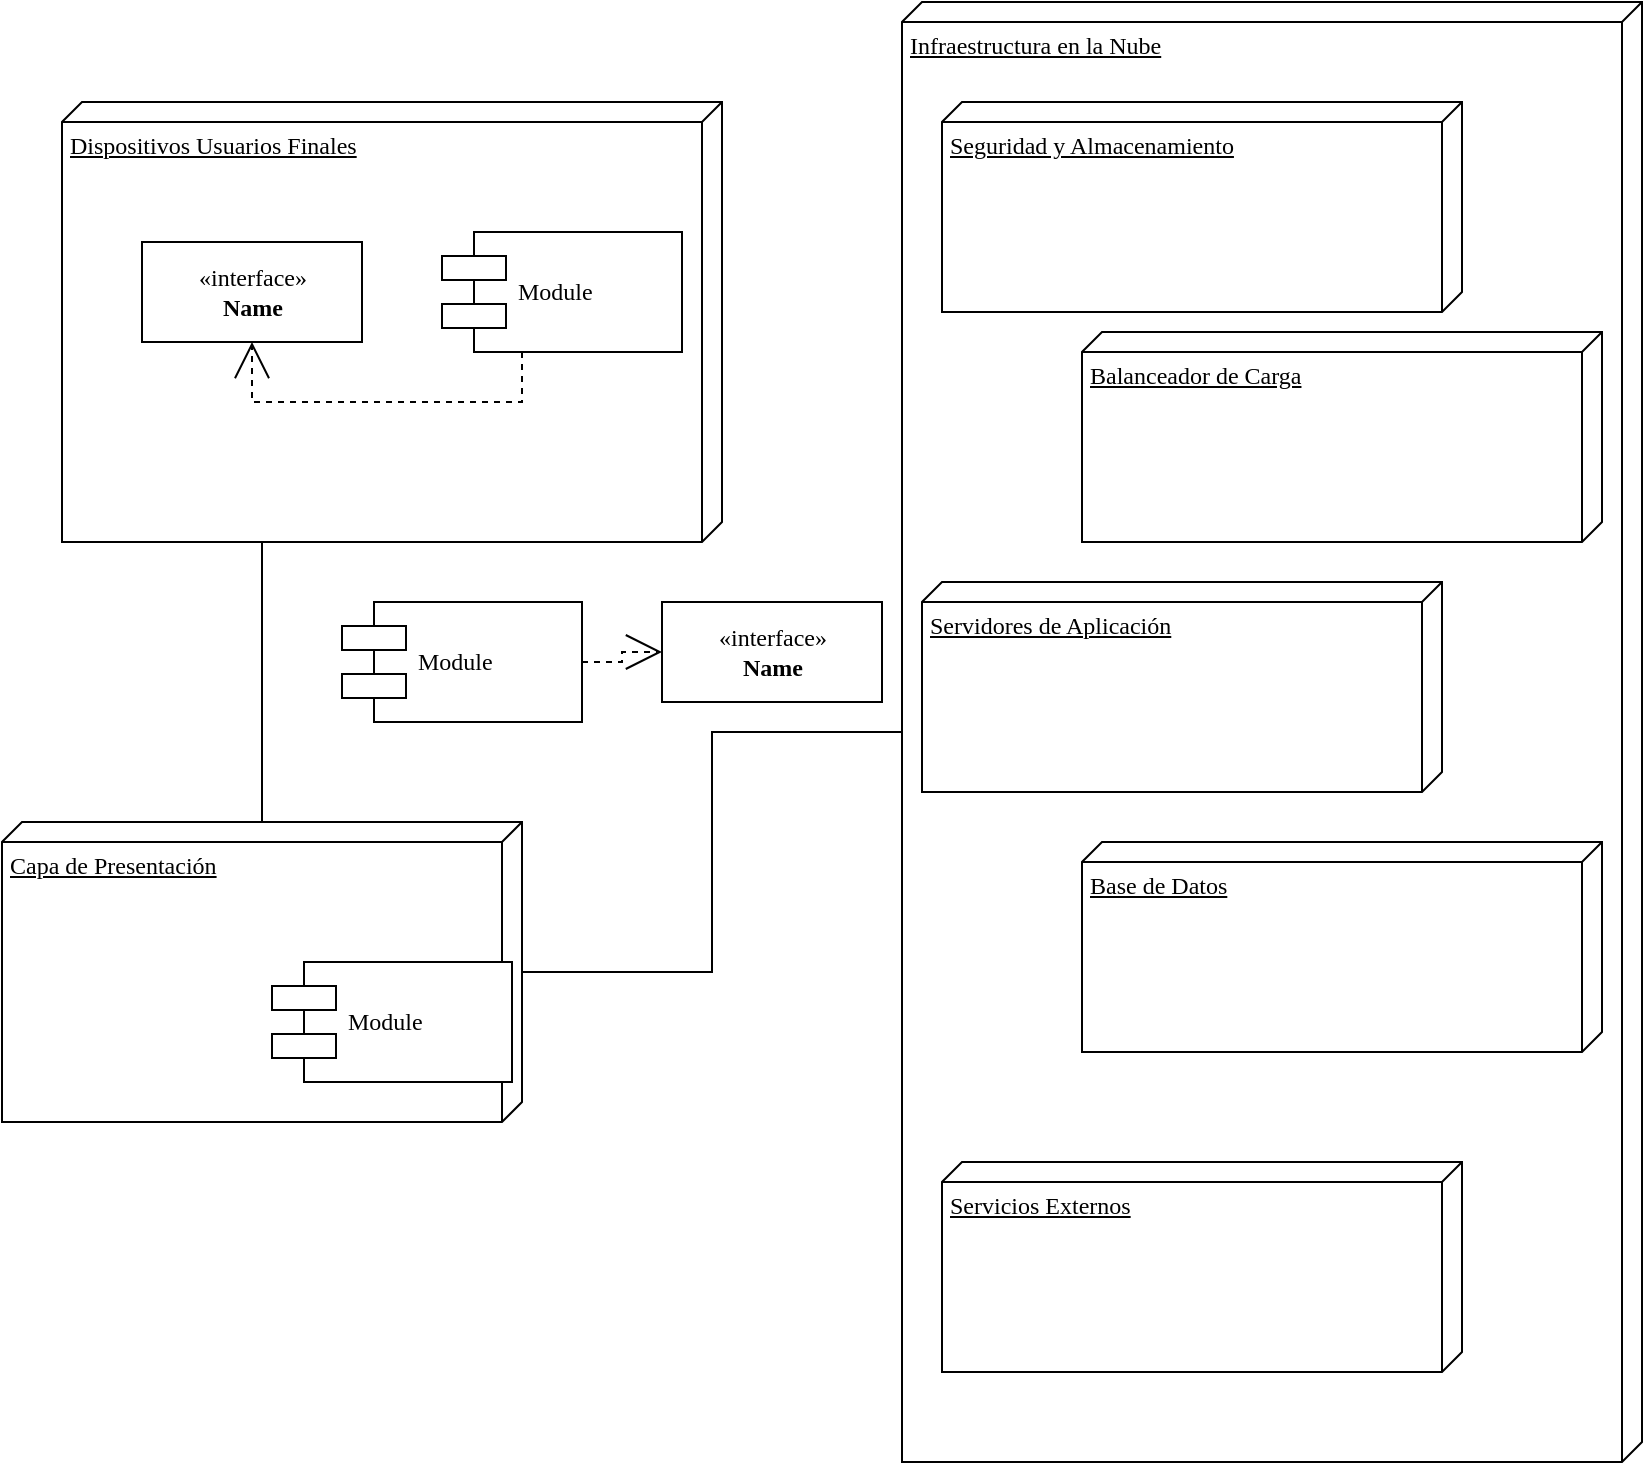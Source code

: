 <mxfile version="27.2.0" pages="2">
  <diagram name="Page-1" id="5f0bae14-7c28-e335-631c-24af17079c00">
    <mxGraphModel dx="861" dy="964" grid="1" gridSize="10" guides="1" tooltips="1" connect="1" arrows="1" fold="1" page="1" pageScale="1" pageWidth="1100" pageHeight="850" background="none" math="0" shadow="0">
      <root>
        <mxCell id="0" />
        <mxCell id="1" parent="0" />
        <mxCell id="39150e848f15840c-1" value="Dispositivos Usuarios Finales" style="verticalAlign=top;align=left;spacingTop=8;spacingLeft=2;spacingRight=12;shape=cube;size=10;direction=south;fontStyle=4;html=1;rounded=0;shadow=0;comic=0;labelBackgroundColor=none;strokeWidth=1;fontFamily=Verdana;fontSize=12" parent="1" vertex="1">
          <mxGeometry x="120" y="70" width="330" height="220" as="geometry" />
        </mxCell>
        <mxCell id="39150e848f15840c-2" value="Infraestructura en la Nube" style="verticalAlign=top;align=left;spacingTop=8;spacingLeft=2;spacingRight=12;shape=cube;size=10;direction=south;fontStyle=4;html=1;rounded=0;shadow=0;comic=0;labelBackgroundColor=none;strokeWidth=1;fontFamily=Verdana;fontSize=12" parent="1" vertex="1">
          <mxGeometry x="540" y="20" width="370" height="730" as="geometry" />
        </mxCell>
        <mxCell id="39150e848f15840c-3" value="Capa de Presentación" style="verticalAlign=top;align=left;spacingTop=8;spacingLeft=2;spacingRight=12;shape=cube;size=10;direction=south;fontStyle=4;html=1;rounded=0;shadow=0;comic=0;labelBackgroundColor=none;strokeWidth=1;fontFamily=Verdana;fontSize=12" parent="1" vertex="1">
          <mxGeometry x="90" y="430" width="260" height="150" as="geometry" />
        </mxCell>
        <mxCell id="39150e848f15840c-4" value="&amp;laquo;interface&amp;raquo;&lt;br&gt;&lt;b&gt;Name&lt;/b&gt;" style="html=1;rounded=0;shadow=0;comic=0;labelBackgroundColor=none;strokeWidth=1;fontFamily=Verdana;fontSize=12;align=center;" parent="1" vertex="1">
          <mxGeometry x="160" y="140" width="110" height="50" as="geometry" />
        </mxCell>
        <mxCell id="39150e848f15840c-5" value="Module" style="shape=component;align=left;spacingLeft=36;rounded=0;shadow=0;comic=0;labelBackgroundColor=none;strokeWidth=1;fontFamily=Verdana;fontSize=12;html=1;" parent="1" vertex="1">
          <mxGeometry x="310" y="135" width="120" height="60" as="geometry" />
        </mxCell>
        <mxCell id="39150e848f15840c-7" value="Module" style="shape=component;align=left;spacingLeft=36;rounded=0;shadow=0;comic=0;labelBackgroundColor=none;strokeWidth=1;fontFamily=Verdana;fontSize=12;html=1;" parent="1" vertex="1">
          <mxGeometry x="260" y="320" width="120" height="60" as="geometry" />
        </mxCell>
        <mxCell id="39150e848f15840c-8" value="&amp;laquo;interface&amp;raquo;&lt;br&gt;&lt;b&gt;Name&lt;/b&gt;" style="html=1;rounded=0;shadow=0;comic=0;labelBackgroundColor=none;strokeWidth=1;fontFamily=Verdana;fontSize=12;align=center;" parent="1" vertex="1">
          <mxGeometry x="420" y="320" width="110" height="50" as="geometry" />
        </mxCell>
        <mxCell id="39150e848f15840c-10" value="Module" style="shape=component;align=left;spacingLeft=36;rounded=0;shadow=0;comic=0;labelBackgroundColor=none;strokeWidth=1;fontFamily=Verdana;fontSize=12;html=1;" parent="1" vertex="1">
          <mxGeometry x="225" y="500" width="120" height="60" as="geometry" />
        </mxCell>
        <mxCell id="39150e848f15840c-15" style="edgeStyle=orthogonalEdgeStyle;rounded=0;html=1;labelBackgroundColor=none;startArrow=none;startFill=0;startSize=8;endArrow=open;endFill=0;endSize=16;fontFamily=Verdana;fontSize=12;dashed=1;" parent="1" source="39150e848f15840c-5" target="39150e848f15840c-4" edge="1">
          <mxGeometry relative="1" as="geometry">
            <Array as="points">
              <mxPoint x="350" y="220" />
              <mxPoint x="215" y="220" />
            </Array>
          </mxGeometry>
        </mxCell>
        <mxCell id="39150e848f15840c-16" style="edgeStyle=orthogonalEdgeStyle;rounded=0;html=1;dashed=1;labelBackgroundColor=none;startArrow=none;startFill=0;startSize=8;endArrow=open;endFill=0;endSize=16;fontFamily=Verdana;fontSize=12;" parent="1" source="39150e848f15840c-7" target="39150e848f15840c-8" edge="1">
          <mxGeometry relative="1" as="geometry" />
        </mxCell>
        <mxCell id="39150e848f15840c-17" style="edgeStyle=orthogonalEdgeStyle;rounded=0;html=1;labelBackgroundColor=none;startArrow=none;startFill=0;startSize=8;endArrow=none;endFill=0;endSize=16;fontFamily=Verdana;fontSize=12;" parent="1" source="39150e848f15840c-3" target="39150e848f15840c-2" edge="1">
          <mxGeometry relative="1" as="geometry">
            <Array as="points" />
          </mxGeometry>
        </mxCell>
        <mxCell id="39150e848f15840c-18" style="edgeStyle=orthogonalEdgeStyle;rounded=0;html=1;labelBackgroundColor=none;startArrow=none;startFill=0;startSize=8;endArrow=none;endFill=0;endSize=16;fontFamily=Verdana;fontSize=12;" parent="1" source="39150e848f15840c-3" target="39150e848f15840c-1" edge="1">
          <mxGeometry relative="1" as="geometry">
            <Array as="points">
              <mxPoint x="285" y="485" />
            </Array>
          </mxGeometry>
        </mxCell>
        <mxCell id="MDSFPO8No72CG0OgeMIz-1" value="Seguridad y Almacenamiento" style="verticalAlign=top;align=left;spacingTop=8;spacingLeft=2;spacingRight=12;shape=cube;size=10;direction=south;fontStyle=4;html=1;rounded=0;shadow=0;comic=0;labelBackgroundColor=none;strokeWidth=1;fontFamily=Verdana;fontSize=12" vertex="1" parent="1">
          <mxGeometry x="560" y="70" width="260" height="105" as="geometry" />
        </mxCell>
        <mxCell id="MDSFPO8No72CG0OgeMIz-2" value="Balanceador de Carga" style="verticalAlign=top;align=left;spacingTop=8;spacingLeft=2;spacingRight=12;shape=cube;size=10;direction=south;fontStyle=4;html=1;rounded=0;shadow=0;comic=0;labelBackgroundColor=none;strokeWidth=1;fontFamily=Verdana;fontSize=12" vertex="1" parent="1">
          <mxGeometry x="630" y="185" width="260" height="105" as="geometry" />
        </mxCell>
        <mxCell id="MDSFPO8No72CG0OgeMIz-3" value="Servidores de Aplicación" style="verticalAlign=top;align=left;spacingTop=8;spacingLeft=2;spacingRight=12;shape=cube;size=10;direction=south;fontStyle=4;html=1;rounded=0;shadow=0;comic=0;labelBackgroundColor=none;strokeWidth=1;fontFamily=Verdana;fontSize=12" vertex="1" parent="1">
          <mxGeometry x="550" y="310" width="260" height="105" as="geometry" />
        </mxCell>
        <mxCell id="MDSFPO8No72CG0OgeMIz-4" value="Base de Datos" style="verticalAlign=top;align=left;spacingTop=8;spacingLeft=2;spacingRight=12;shape=cube;size=10;direction=south;fontStyle=4;html=1;rounded=0;shadow=0;comic=0;labelBackgroundColor=none;strokeWidth=1;fontFamily=Verdana;fontSize=12" vertex="1" parent="1">
          <mxGeometry x="630" y="440" width="260" height="105" as="geometry" />
        </mxCell>
        <mxCell id="MDSFPO8No72CG0OgeMIz-5" value="Servicios Externos" style="verticalAlign=top;align=left;spacingTop=8;spacingLeft=2;spacingRight=12;shape=cube;size=10;direction=south;fontStyle=4;html=1;rounded=0;shadow=0;comic=0;labelBackgroundColor=none;strokeWidth=1;fontFamily=Verdana;fontSize=12" vertex="1" parent="1">
          <mxGeometry x="560" y="600" width="260" height="105" as="geometry" />
        </mxCell>
      </root>
    </mxGraphModel>
  </diagram>
  <diagram name="Page 2" id="ivSAAAtCl8vUHPLcRheh">
    <mxGraphModel dx="1005" dy="1125" grid="1" gridSize="10" guides="1" tooltips="1" connect="1" arrows="1" fold="1" page="1" pageScale="1" pageWidth="1100" pageHeight="850" background="none" math="0" shadow="0">
      <root>
        <mxCell id="54JD2GXGU2Sc1L6fESQX-0" />
        <mxCell id="54JD2GXGU2Sc1L6fESQX-1" parent="54JD2GXGU2Sc1L6fESQX-0" />
        <mxCell id="54JD2GXGU2Sc1L6fESQX-2" value="Aplicación Web" style="verticalAlign=top;align=left;spacingTop=8;spacingLeft=2;spacingRight=12;shape=cube;size=10;direction=south;fontStyle=4;html=1;rounded=0;shadow=0;comic=0;labelBackgroundColor=none;strokeWidth=1;fontFamily=Verdana;fontSize=12" vertex="1" parent="54JD2GXGU2Sc1L6fESQX-1">
          <mxGeometry x="70" y="195" width="200" height="130" as="geometry" />
        </mxCell>
        <mxCell id="54JD2GXGU2Sc1L6fESQX-3" value="Infraestructura en la Nube" style="verticalAlign=top;align=left;spacingTop=8;spacingLeft=2;spacingRight=12;shape=cube;size=10;direction=south;fontStyle=4;html=1;rounded=0;shadow=0;comic=0;labelBackgroundColor=none;strokeWidth=1;fontFamily=Verdana;fontSize=12" vertex="1" parent="54JD2GXGU2Sc1L6fESQX-1">
          <mxGeometry x="540" y="20" width="370" height="550" as="geometry" />
        </mxCell>
        <mxCell id="54JD2GXGU2Sc1L6fESQX-5" value="&amp;laquo;interface&amp;raquo;&lt;br&gt;&lt;b&gt;Name&lt;/b&gt;" style="html=1;rounded=0;shadow=0;comic=0;labelBackgroundColor=none;strokeWidth=1;fontFamily=Verdana;fontSize=12;align=center;" vertex="1" parent="54JD2GXGU2Sc1L6fESQX-1">
          <mxGeometry x="70" y="270" width="70" height="20" as="geometry" />
        </mxCell>
        <mxCell id="54JD2GXGU2Sc1L6fESQX-6" value="Module" style="shape=component;align=left;spacingLeft=36;rounded=0;shadow=0;comic=0;labelBackgroundColor=none;strokeWidth=1;fontFamily=Verdana;fontSize=12;html=1;" vertex="1" parent="54JD2GXGU2Sc1L6fESQX-1">
          <mxGeometry x="190" y="250" width="60" height="30" as="geometry" />
        </mxCell>
        <mxCell id="54JD2GXGU2Sc1L6fESQX-7" value="Module" style="shape=component;align=left;spacingLeft=36;rounded=0;shadow=0;comic=0;labelBackgroundColor=none;strokeWidth=1;fontFamily=Verdana;fontSize=12;html=1;" vertex="1" parent="54JD2GXGU2Sc1L6fESQX-1">
          <mxGeometry x="950" y="760" width="120" height="60" as="geometry" />
        </mxCell>
        <mxCell id="54JD2GXGU2Sc1L6fESQX-8" value="&amp;laquo;interface&amp;raquo;&lt;br&gt;&lt;b&gt;Name&lt;/b&gt;" style="html=1;rounded=0;shadow=0;comic=0;labelBackgroundColor=none;strokeWidth=1;fontFamily=Verdana;fontSize=12;align=center;" vertex="1" parent="54JD2GXGU2Sc1L6fESQX-1">
          <mxGeometry x="955" y="640" width="110" height="50" as="geometry" />
        </mxCell>
        <mxCell id="54JD2GXGU2Sc1L6fESQX-10" style="edgeStyle=orthogonalEdgeStyle;rounded=0;html=1;labelBackgroundColor=none;startArrow=none;startFill=0;startSize=8;endArrow=open;endFill=0;endSize=16;fontFamily=Verdana;fontSize=12;dashed=1;" edge="1" parent="54JD2GXGU2Sc1L6fESQX-1" source="54JD2GXGU2Sc1L6fESQX-6" target="54JD2GXGU2Sc1L6fESQX-5">
          <mxGeometry relative="1" as="geometry">
            <Array as="points">
              <mxPoint x="220" y="230" />
              <mxPoint x="240" y="230" />
              <mxPoint x="240" y="220" />
              <mxPoint x="105" y="220" />
            </Array>
          </mxGeometry>
        </mxCell>
        <mxCell id="54JD2GXGU2Sc1L6fESQX-11" style="edgeStyle=orthogonalEdgeStyle;rounded=0;html=1;dashed=1;labelBackgroundColor=none;startArrow=none;startFill=0;startSize=8;endArrow=open;endFill=0;endSize=16;fontFamily=Verdana;fontSize=12;" edge="1" parent="54JD2GXGU2Sc1L6fESQX-1" source="54JD2GXGU2Sc1L6fESQX-7" target="54JD2GXGU2Sc1L6fESQX-8">
          <mxGeometry relative="1" as="geometry" />
        </mxCell>
        <mxCell id="54JD2GXGU2Sc1L6fESQX-14" value="Seguridad" style="verticalAlign=top;align=left;spacingTop=8;spacingLeft=2;spacingRight=12;shape=cube;size=10;direction=south;fontStyle=4;html=1;rounded=0;shadow=0;comic=0;labelBackgroundColor=none;strokeWidth=1;fontFamily=Verdana;fontSize=12" vertex="1" parent="54JD2GXGU2Sc1L6fESQX-1">
          <mxGeometry x="600" y="100" width="260" height="105" as="geometry" />
        </mxCell>
        <mxCell id="54JD2GXGU2Sc1L6fESQX-15" value="Balanceador de Carga" style="verticalAlign=top;align=left;spacingTop=8;spacingLeft=2;spacingRight=12;shape=cube;size=10;direction=south;fontStyle=4;html=1;rounded=0;shadow=0;comic=0;labelBackgroundColor=none;strokeWidth=1;fontFamily=Verdana;fontSize=12" vertex="1" parent="54JD2GXGU2Sc1L6fESQX-1">
          <mxGeometry x="595" y="270" width="260" height="105" as="geometry" />
        </mxCell>
        <mxCell id="54JD2GXGU2Sc1L6fESQX-16" value="Servidores de Aplicación" style="verticalAlign=top;align=left;spacingTop=8;spacingLeft=2;spacingRight=12;shape=cube;size=10;direction=south;fontStyle=4;html=1;rounded=0;shadow=0;comic=0;labelBackgroundColor=none;strokeWidth=1;fontFamily=Verdana;fontSize=12" vertex="1" parent="54JD2GXGU2Sc1L6fESQX-1">
          <mxGeometry x="140" y="410" width="260" height="105" as="geometry" />
        </mxCell>
        <mxCell id="54JD2GXGU2Sc1L6fESQX-17" value="Base de Datos" style="verticalAlign=top;align=left;spacingTop=8;spacingLeft=2;spacingRight=12;shape=cube;size=10;direction=south;fontStyle=4;html=1;rounded=0;shadow=0;comic=0;labelBackgroundColor=none;strokeWidth=1;fontFamily=Verdana;fontSize=12" vertex="1" parent="54JD2GXGU2Sc1L6fESQX-1">
          <mxGeometry x="110" y="645" width="200" height="95" as="geometry" />
        </mxCell>
        <mxCell id="54JD2GXGU2Sc1L6fESQX-18" value="Servicios Externos" style="verticalAlign=top;align=left;spacingTop=8;spacingLeft=2;spacingRight=12;shape=cube;size=10;direction=south;fontStyle=4;html=1;rounded=0;shadow=0;comic=0;labelBackgroundColor=none;strokeWidth=1;fontFamily=Verdana;fontSize=12" vertex="1" parent="54JD2GXGU2Sc1L6fESQX-1">
          <mxGeometry x="400" y="640" width="270" height="100" as="geometry" />
        </mxCell>
        <mxCell id="1JxPcLxhm_qkYxwaHhXT-1" value="" style="edgeStyle=none;curved=1;rounded=0;orthogonalLoop=1;jettySize=auto;html=1;fontSize=12;startSize=8;endSize=8;" edge="1" parent="54JD2GXGU2Sc1L6fESQX-1" source="1JxPcLxhm_qkYxwaHhXT-0" target="54JD2GXGU2Sc1L6fESQX-2">
          <mxGeometry relative="1" as="geometry" />
        </mxCell>
        <mxCell id="1JxPcLxhm_qkYxwaHhXT-0" value="UsuarioFinal" style="shape=umlActor;verticalLabelPosition=bottom;verticalAlign=top;html=1;outlineConnect=0;" vertex="1" parent="54JD2GXGU2Sc1L6fESQX-1">
          <mxGeometry x="60" y="20" width="60" height="105" as="geometry" />
        </mxCell>
        <mxCell id="1JxPcLxhm_qkYxwaHhXT-2" value="Aplicación Móvil" style="verticalAlign=top;align=left;spacingTop=8;spacingLeft=2;spacingRight=12;shape=cube;size=10;direction=south;fontStyle=4;html=1;rounded=0;shadow=0;comic=0;labelBackgroundColor=none;strokeWidth=1;fontFamily=Verdana;fontSize=12" vertex="1" parent="54JD2GXGU2Sc1L6fESQX-1">
          <mxGeometry x="310" y="200" width="200" height="130" as="geometry" />
        </mxCell>
        <mxCell id="1JxPcLxhm_qkYxwaHhXT-3" value="&lt;div&gt;&lt;br&gt;&lt;/div&gt;Almacenamiento" style="verticalAlign=top;align=left;spacingTop=8;spacingLeft=2;spacingRight=12;shape=cube;size=10;direction=south;fontStyle=4;html=1;rounded=0;shadow=0;comic=0;labelBackgroundColor=none;strokeWidth=1;fontFamily=Verdana;fontSize=12" vertex="1" parent="54JD2GXGU2Sc1L6fESQX-1">
          <mxGeometry x="590" y="425" width="260" height="105" as="geometry" />
        </mxCell>
        <mxCell id="1JxPcLxhm_qkYxwaHhXT-4" style="edgeStyle=none;curved=1;rounded=0;orthogonalLoop=1;jettySize=auto;html=1;exitX=0;exitY=0;exitDx=105;exitDy=135;exitPerimeter=0;fontSize=12;startSize=8;endSize=8;" edge="1" parent="54JD2GXGU2Sc1L6fESQX-1" source="54JD2GXGU2Sc1L6fESQX-17" target="54JD2GXGU2Sc1L6fESQX-17">
          <mxGeometry relative="1" as="geometry" />
        </mxCell>
      </root>
    </mxGraphModel>
  </diagram>
</mxfile>
